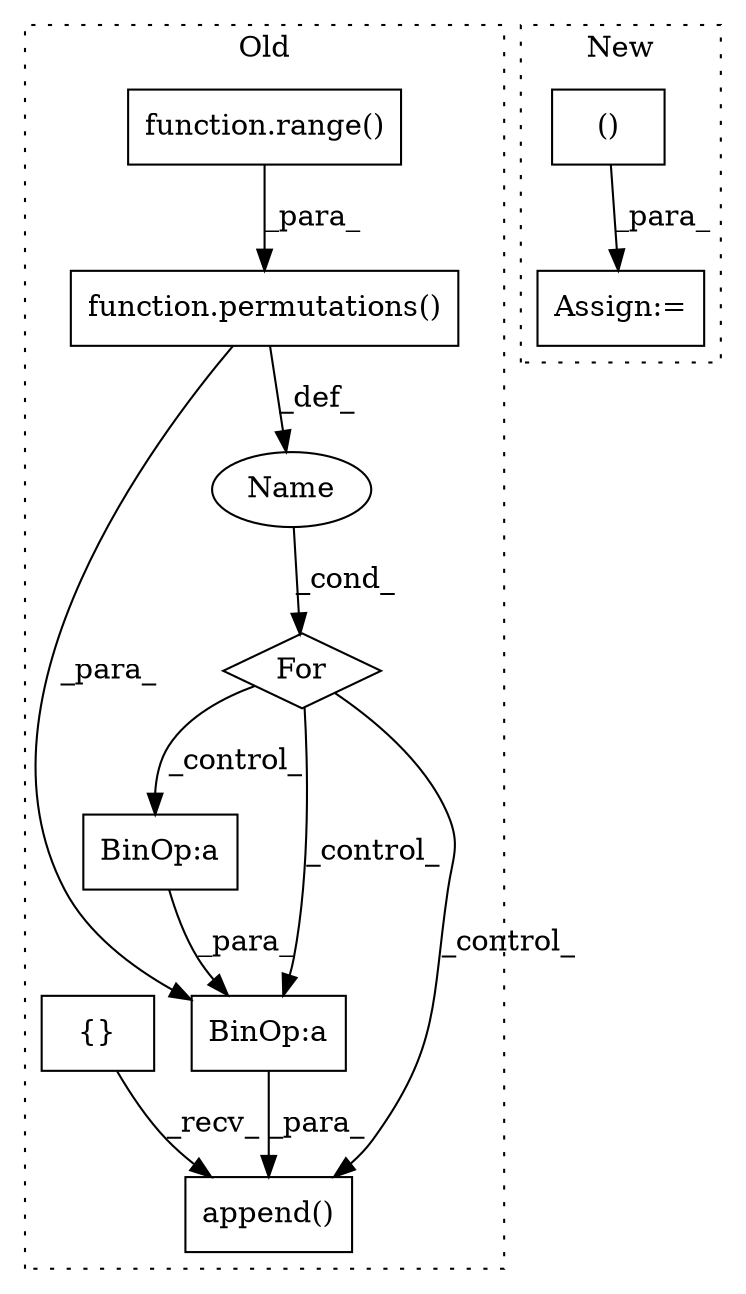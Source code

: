 digraph G {
subgraph cluster0 {
1 [label="function.permutations()" a="75" s="2068,2117" l="13,1" shape="box"];
3 [label="function.range()" a="75" s="2093,2112" l="6,1" shape="box"];
4 [label="BinOp:a" a="82" s="2261" l="1" shape="box"];
5 [label="BinOp:a" a="82" s="2250" l="3" shape="box"];
6 [label="Name" a="87" s="2060" l="4" shape="ellipse"];
7 [label="For" a="107" s="2056,2118" l="4,18" shape="diamond"];
8 [label="append()" a="75" s="2224,2310" l="18,1" shape="box"];
9 [label="{}" a="59" s="1994,1994" l="2,1" shape="box"];
label = "Old";
style="dotted";
}
subgraph cluster1 {
2 [label="()" a="54" s="2725" l="34" shape="box"];
10 [label="Assign:=" a="68" s="2701" l="3" shape="box"];
label = "New";
style="dotted";
}
1 -> 5 [label="_para_"];
1 -> 6 [label="_def_"];
2 -> 10 [label="_para_"];
3 -> 1 [label="_para_"];
4 -> 5 [label="_para_"];
5 -> 8 [label="_para_"];
6 -> 7 [label="_cond_"];
7 -> 5 [label="_control_"];
7 -> 8 [label="_control_"];
7 -> 4 [label="_control_"];
9 -> 8 [label="_recv_"];
}